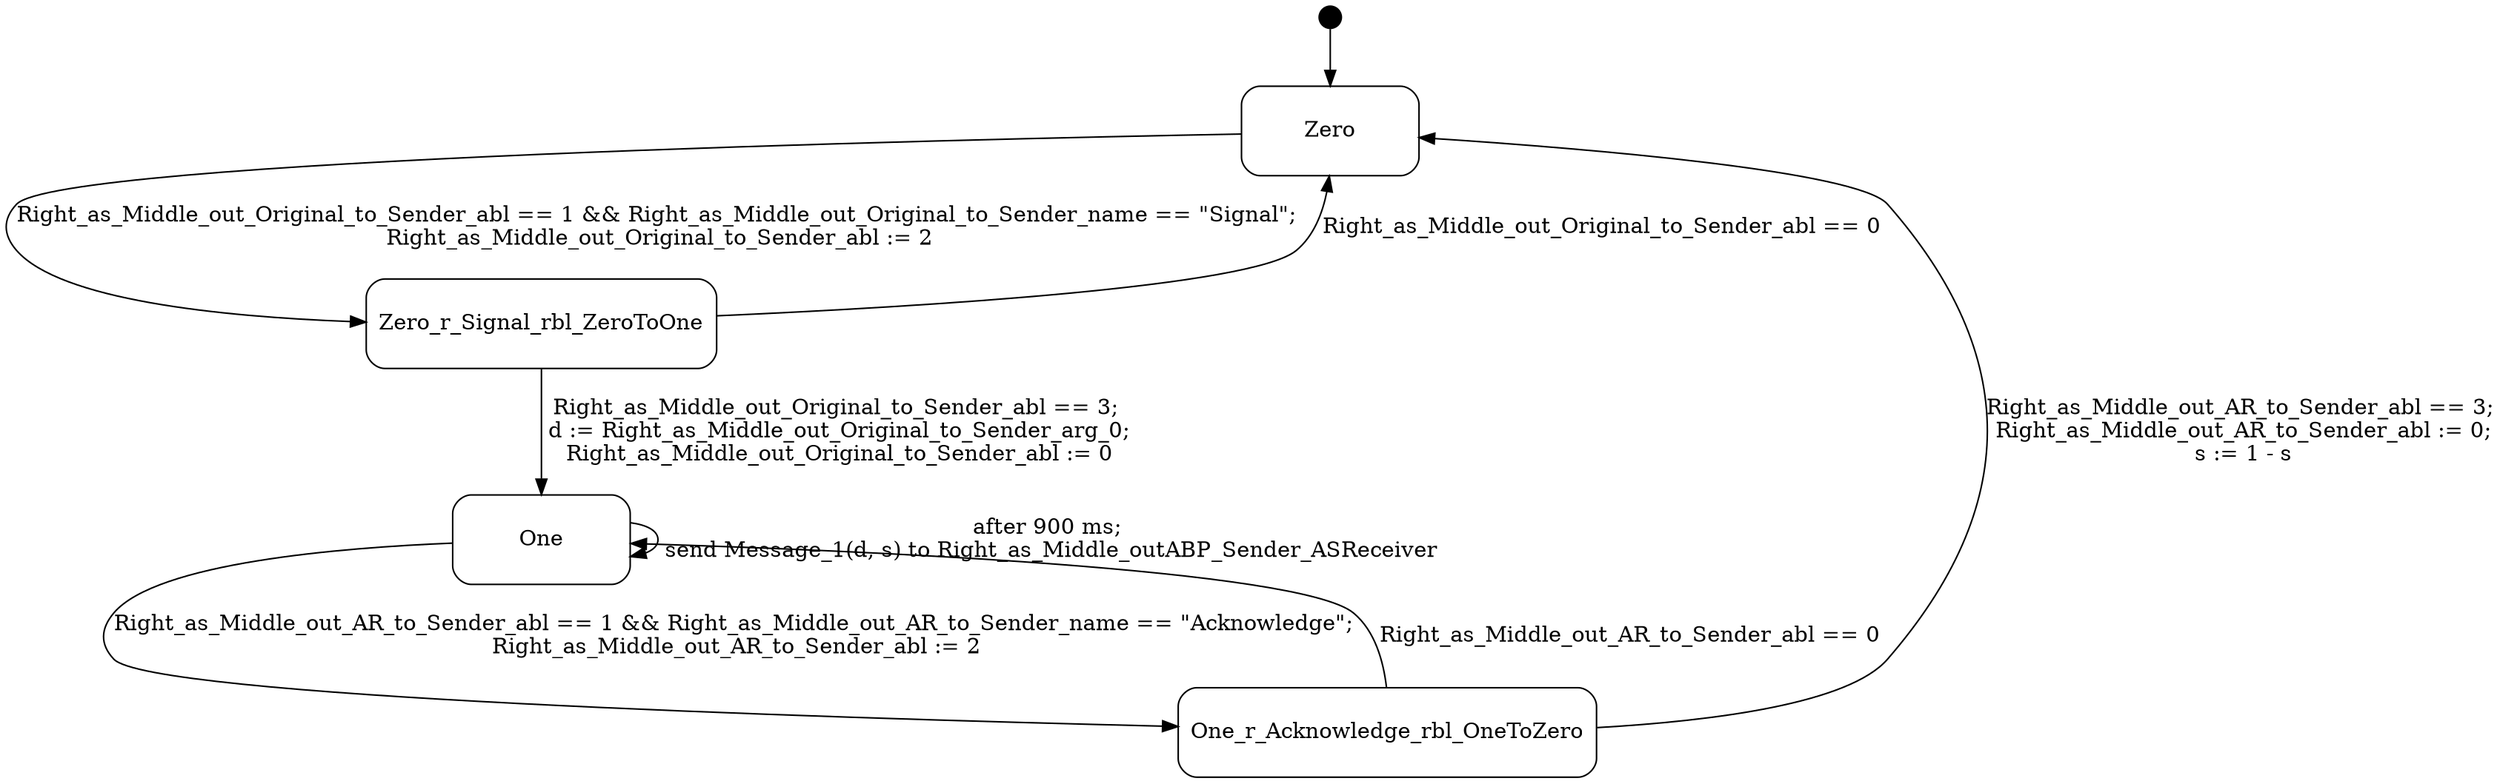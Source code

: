 digraph Right_as_Middle_outABP_Sender_Sender {
  compound = true;
  rank = LR;
node [shape = "point", height = "0.2"] Zero_extra node [shape = "Mrecord", height = "0.8", width = "1.6"] Zero Zero_extra -> Zero

node [shape = "Mrecord", height = "0.8", width = "1.6"] One
node [shape = "Mrecord", height = "0.8", width = "1.6"] Zero_r_Signal_rbl_ZeroToOne
node [shape = "Mrecord", height = "0.8", width = "1.6"] One_r_Acknowledge_rbl_OneToZero



One -> One [label = "after 900 ms;\n send Message_1(d, s) to Right_as_Middle_outABP_Sender_ASReceiver"];

Zero -> Zero_r_Signal_rbl_ZeroToOne [label = "Right_as_Middle_out_Original_to_Sender_abl == 1 && Right_as_Middle_out_Original_to_Sender_name == \"Signal\";\n Right_as_Middle_out_Original_to_Sender_abl := 2"];

Zero_r_Signal_rbl_ZeroToOne -> One [label = "Right_as_Middle_out_Original_to_Sender_abl == 3;\n d := Right_as_Middle_out_Original_to_Sender_arg_0;\n Right_as_Middle_out_Original_to_Sender_abl := 0"];

Zero_r_Signal_rbl_ZeroToOne -> Zero [label = "Right_as_Middle_out_Original_to_Sender_abl == 0"];

One -> One_r_Acknowledge_rbl_OneToZero [label = "Right_as_Middle_out_AR_to_Sender_abl == 1 && Right_as_Middle_out_AR_to_Sender_name == \"Acknowledge\";\n Right_as_Middle_out_AR_to_Sender_abl := 2"];

One_r_Acknowledge_rbl_OneToZero -> Zero [label = "Right_as_Middle_out_AR_to_Sender_abl == 3;\n Right_as_Middle_out_AR_to_Sender_abl := 0;\n s := 1 - s"];

One_r_Acknowledge_rbl_OneToZero -> One [label = "Right_as_Middle_out_AR_to_Sender_abl == 0"];

}
